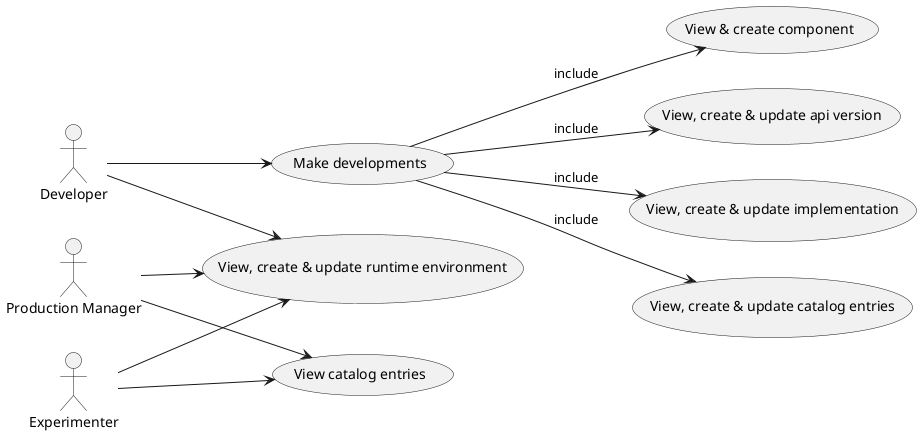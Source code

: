 @startuml
'default
left to right direction


:developer: as "Developer"
:experimenter: as "Experimenter"
:productionManager: as "Production Manager"

(development) as "Make developments"
(componentFeature) as "View & create component"
(apiVersionFeature) as "View, create & update api version"
(implementationFeature) as "View, create & update implementation"
(catalogFeatureManage) as "View, create & update catalog entries"
(catalogFeatureView) as "View catalog entries"
(runtimeFeatureManage) as "View, create & update runtime environment"


(development) --> (componentFeature) : include
(development) --> (apiVersionFeature) : include
(development) --> (implementationFeature) : include
(development) --> (catalogFeatureManage) : include

developer --> (development)
developer --> (runtimeFeatureManage)

experimenter --> (catalogFeatureView)
experimenter --> (runtimeFeatureManage)
productionManager --> (catalogFeatureView)
productionManager --> (runtimeFeatureManage)


@enduml
